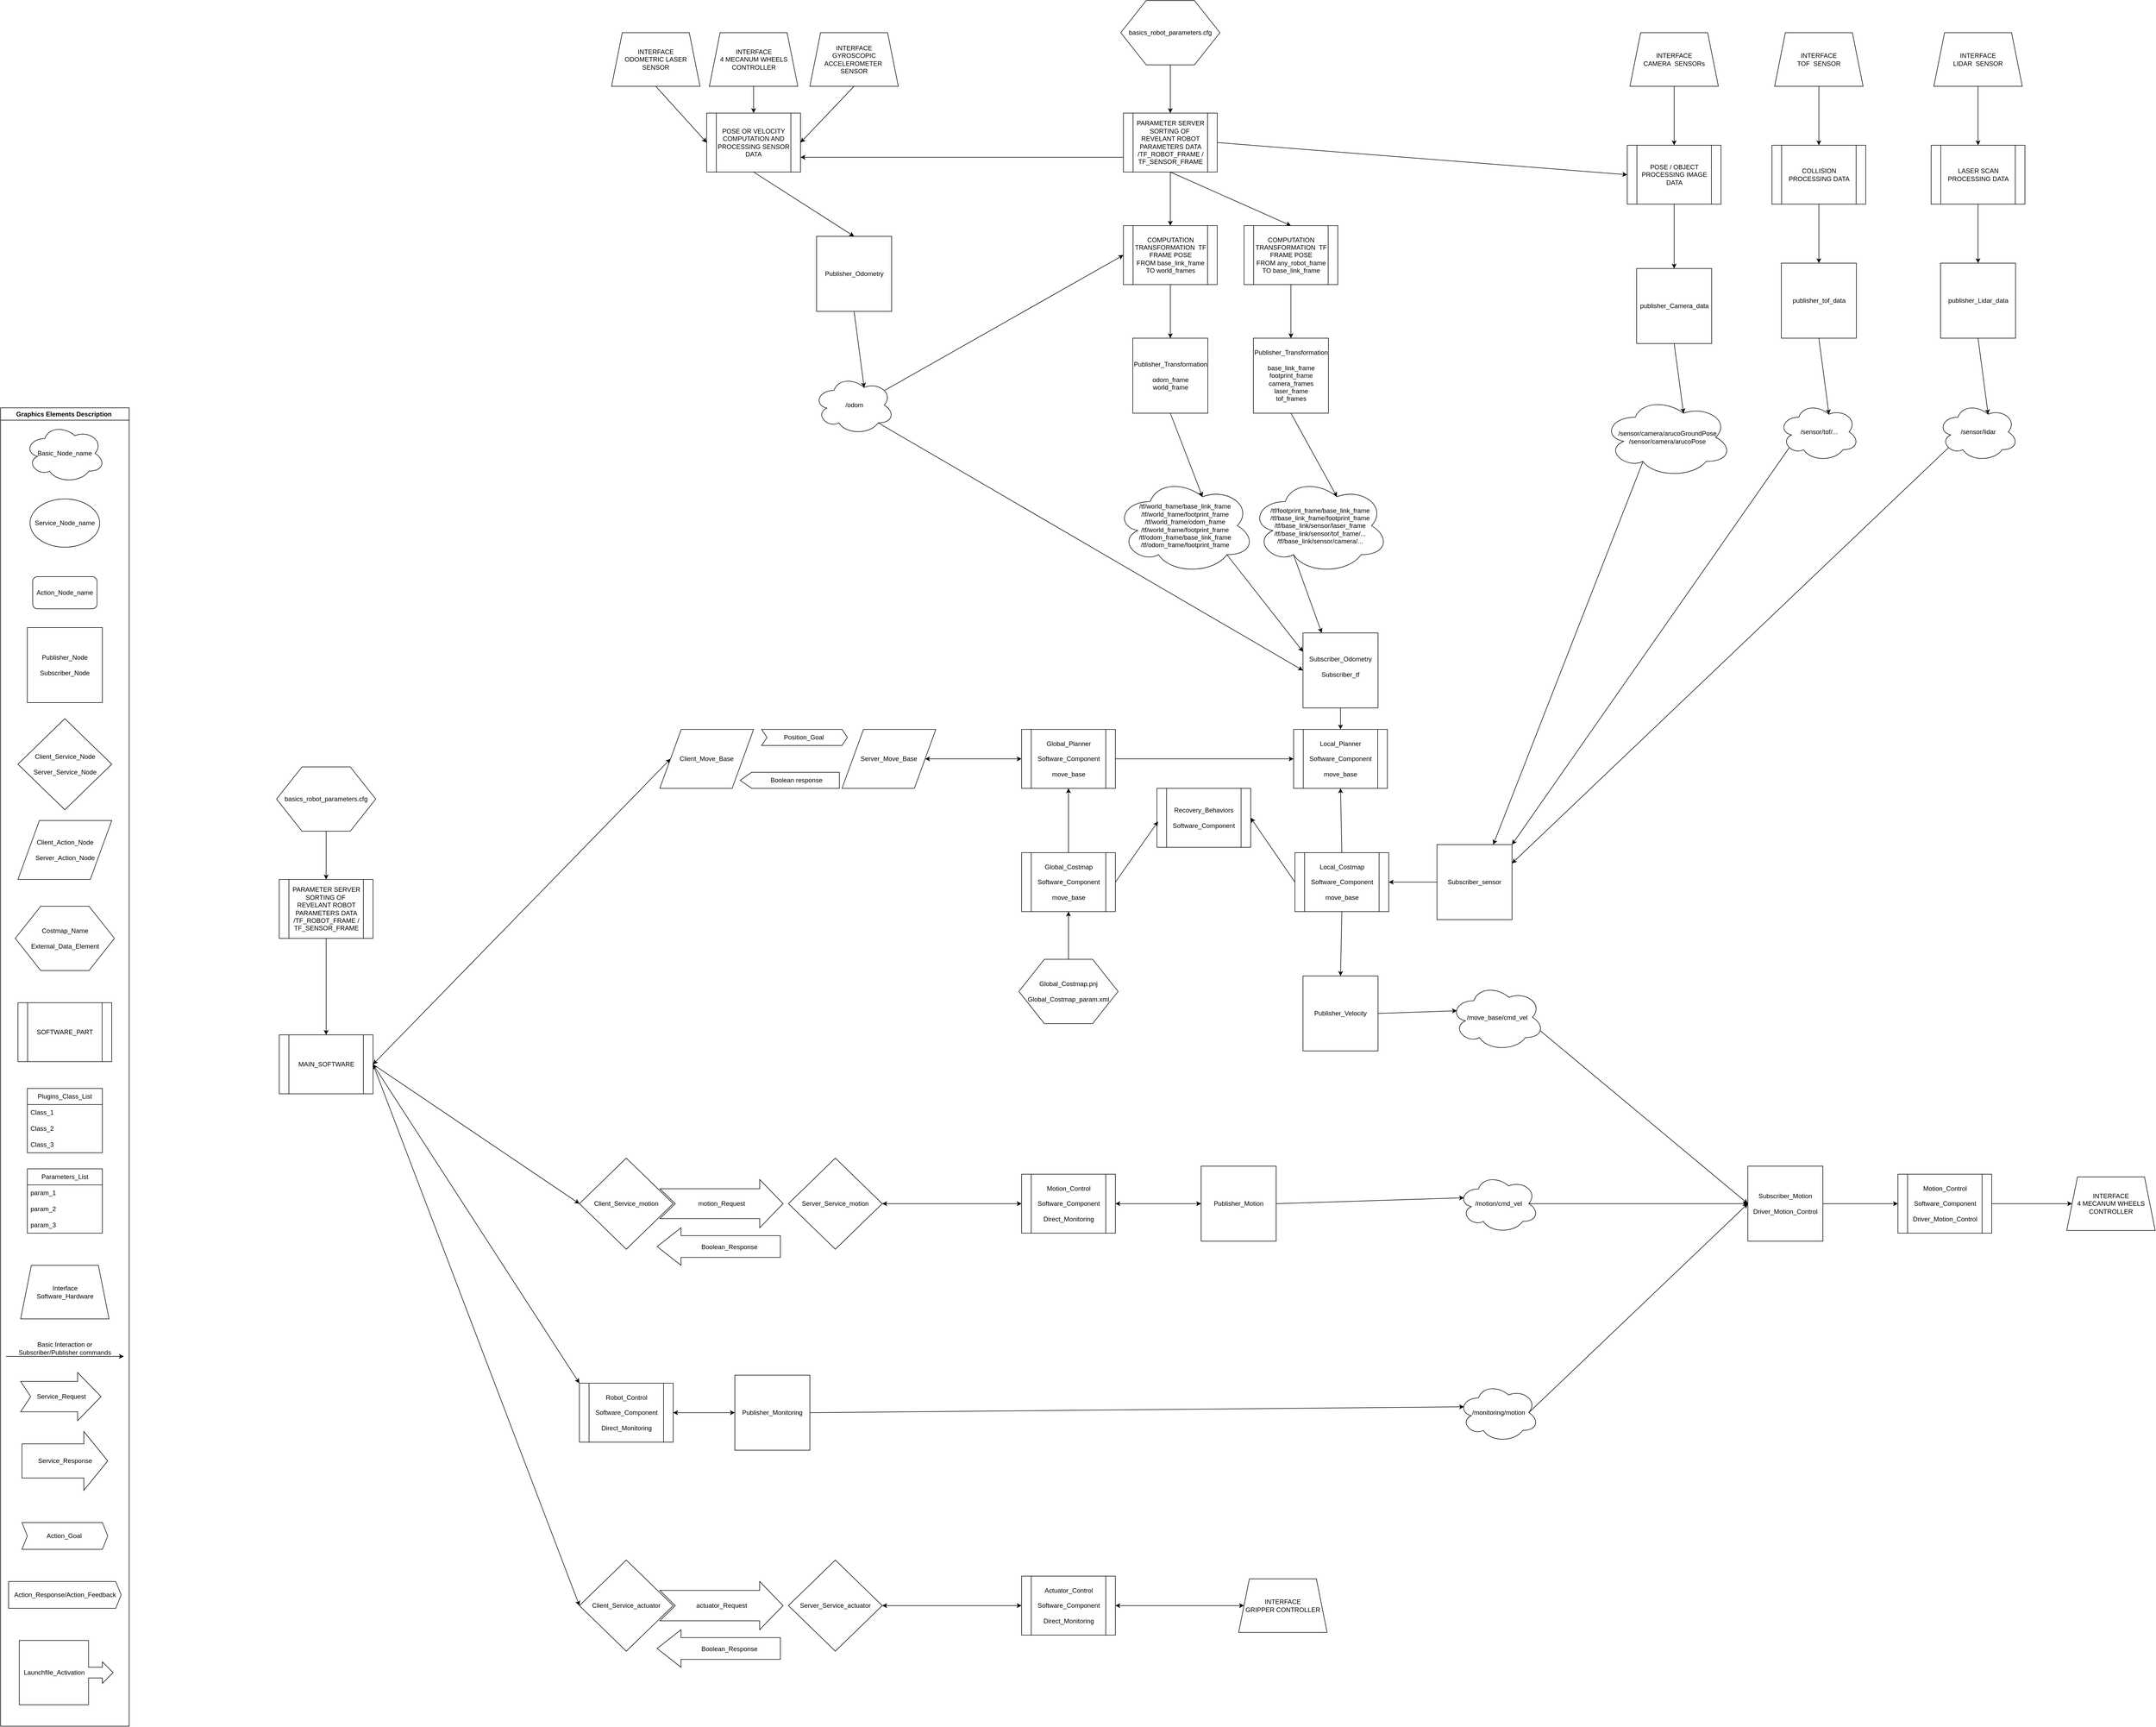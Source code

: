 <mxfile version="25.0.1">
  <diagram name="Page-1" id="0Wn39K2W7D7hkB4LfAyV">
    <mxGraphModel dx="2918" dy="4822" grid="1" gridSize="10" guides="1" tooltips="1" connect="1" arrows="1" fold="1" page="1" pageScale="1" pageWidth="827" pageHeight="1169" math="0" shadow="0">
      <root>
        <mxCell id="0" />
        <mxCell id="1" parent="0" />
        <mxCell id="cg-evPHRQqjPG4EOtniu-260" value="Graphics Elements Description&amp;nbsp;" style="swimlane;whiteSpace=wrap;html=1;" vertex="1" parent="1">
          <mxGeometry x="4250" y="140" width="240" height="2460" as="geometry" />
        </mxCell>
        <mxCell id="cg-evPHRQqjPG4EOtniu-261" value="Basic_Node_name" style="ellipse;shape=cloud;whiteSpace=wrap;html=1;" vertex="1" parent="cg-evPHRQqjPG4EOtniu-260">
          <mxGeometry x="45" y="30" width="150" height="110" as="geometry" />
        </mxCell>
        <mxCell id="cg-evPHRQqjPG4EOtniu-262" value="Service_Node_name" style="ellipse;whiteSpace=wrap;html=1;" vertex="1" parent="cg-evPHRQqjPG4EOtniu-260">
          <mxGeometry x="55" y="170" width="130" height="90" as="geometry" />
        </mxCell>
        <mxCell id="cg-evPHRQqjPG4EOtniu-263" value="Action_Node_name" style="rounded=1;whiteSpace=wrap;html=1;" vertex="1" parent="cg-evPHRQqjPG4EOtniu-260">
          <mxGeometry x="60" y="315" width="120" height="60" as="geometry" />
        </mxCell>
        <mxCell id="cg-evPHRQqjPG4EOtniu-264" value="Client_Service_Node&lt;br&gt;&lt;br&gt;Server_Service_Node" style="rhombus;whiteSpace=wrap;html=1;" vertex="1" parent="cg-evPHRQqjPG4EOtniu-260">
          <mxGeometry x="32.5" y="580" width="175" height="170" as="geometry" />
        </mxCell>
        <mxCell id="cg-evPHRQqjPG4EOtniu-265" value="Client_Action_Node&lt;br&gt;&lt;br&gt;Server_Action_Node" style="shape=parallelogram;perimeter=parallelogramPerimeter;whiteSpace=wrap;html=1;fixedSize=1;size=40;" vertex="1" parent="cg-evPHRQqjPG4EOtniu-260">
          <mxGeometry x="32.5" y="770" width="175" height="110" as="geometry" />
        </mxCell>
        <mxCell id="cg-evPHRQqjPG4EOtniu-266" value="Costmap_Name&lt;br&gt;&lt;br&gt;External_Data_Element" style="shape=hexagon;perimeter=hexagonPerimeter2;whiteSpace=wrap;html=1;fixedSize=1;size=47.5;" vertex="1" parent="cg-evPHRQqjPG4EOtniu-260">
          <mxGeometry x="27.5" y="930" width="185" height="120" as="geometry" />
        </mxCell>
        <mxCell id="cg-evPHRQqjPG4EOtniu-267" value="Plugins_Class_List" style="swimlane;fontStyle=0;childLayout=stackLayout;horizontal=1;startSize=30;horizontalStack=0;resizeParent=1;resizeParentMax=0;resizeLast=0;collapsible=1;marginBottom=0;whiteSpace=wrap;html=1;" vertex="1" parent="cg-evPHRQqjPG4EOtniu-260">
          <mxGeometry x="50" y="1270" width="140" height="120" as="geometry">
            <mxRectangle x="50" y="1270" width="140" height="30" as="alternateBounds" />
          </mxGeometry>
        </mxCell>
        <mxCell id="cg-evPHRQqjPG4EOtniu-268" value="Class_1" style="text;strokeColor=none;fillColor=none;align=left;verticalAlign=middle;spacingLeft=4;spacingRight=4;overflow=hidden;points=[[0,0.5],[1,0.5]];portConstraint=eastwest;rotatable=0;whiteSpace=wrap;html=1;" vertex="1" parent="cg-evPHRQqjPG4EOtniu-267">
          <mxGeometry y="30" width="140" height="30" as="geometry" />
        </mxCell>
        <mxCell id="cg-evPHRQqjPG4EOtniu-269" value="Class_2" style="text;strokeColor=none;fillColor=none;align=left;verticalAlign=middle;spacingLeft=4;spacingRight=4;overflow=hidden;points=[[0,0.5],[1,0.5]];portConstraint=eastwest;rotatable=0;whiteSpace=wrap;html=1;" vertex="1" parent="cg-evPHRQqjPG4EOtniu-267">
          <mxGeometry y="60" width="140" height="30" as="geometry" />
        </mxCell>
        <mxCell id="cg-evPHRQqjPG4EOtniu-270" value="Class_3" style="text;strokeColor=none;fillColor=none;align=left;verticalAlign=middle;spacingLeft=4;spacingRight=4;overflow=hidden;points=[[0,0.5],[1,0.5]];portConstraint=eastwest;rotatable=0;whiteSpace=wrap;html=1;" vertex="1" parent="cg-evPHRQqjPG4EOtniu-267">
          <mxGeometry y="90" width="140" height="30" as="geometry" />
        </mxCell>
        <mxCell id="cg-evPHRQqjPG4EOtniu-271" value="Parameters_List" style="swimlane;fontStyle=0;childLayout=stackLayout;horizontal=1;startSize=30;horizontalStack=0;resizeParent=1;resizeParentMax=0;resizeLast=0;collapsible=1;marginBottom=0;whiteSpace=wrap;html=1;" vertex="1" parent="cg-evPHRQqjPG4EOtniu-260">
          <mxGeometry x="50" y="1420" width="140" height="120" as="geometry" />
        </mxCell>
        <mxCell id="cg-evPHRQqjPG4EOtniu-272" value="param_1" style="text;strokeColor=none;fillColor=none;align=left;verticalAlign=middle;spacingLeft=4;spacingRight=4;overflow=hidden;points=[[0,0.5],[1,0.5]];portConstraint=eastwest;rotatable=0;whiteSpace=wrap;html=1;" vertex="1" parent="cg-evPHRQqjPG4EOtniu-271">
          <mxGeometry y="30" width="140" height="30" as="geometry" />
        </mxCell>
        <mxCell id="cg-evPHRQqjPG4EOtniu-273" value="param_2" style="text;strokeColor=none;fillColor=none;align=left;verticalAlign=middle;spacingLeft=4;spacingRight=4;overflow=hidden;points=[[0,0.5],[1,0.5]];portConstraint=eastwest;rotatable=0;whiteSpace=wrap;html=1;" vertex="1" parent="cg-evPHRQqjPG4EOtniu-271">
          <mxGeometry y="60" width="140" height="30" as="geometry" />
        </mxCell>
        <mxCell id="cg-evPHRQqjPG4EOtniu-274" value="param_3" style="text;strokeColor=none;fillColor=none;align=left;verticalAlign=middle;spacingLeft=4;spacingRight=4;overflow=hidden;points=[[0,0.5],[1,0.5]];portConstraint=eastwest;rotatable=0;whiteSpace=wrap;html=1;" vertex="1" parent="cg-evPHRQqjPG4EOtniu-271">
          <mxGeometry y="90" width="140" height="30" as="geometry" />
        </mxCell>
        <mxCell id="cg-evPHRQqjPG4EOtniu-275" value="Interface&lt;br&gt;Software_Hardware" style="shape=trapezoid;perimeter=trapezoidPerimeter;whiteSpace=wrap;html=1;fixedSize=1;" vertex="1" parent="cg-evPHRQqjPG4EOtniu-260">
          <mxGeometry x="37.5" y="1600" width="165" height="100" as="geometry" />
        </mxCell>
        <mxCell id="cg-evPHRQqjPG4EOtniu-276" value="Publisher_Node&lt;br&gt;&lt;br&gt;Subscriber_Node" style="whiteSpace=wrap;html=1;aspect=fixed;" vertex="1" parent="cg-evPHRQqjPG4EOtniu-260">
          <mxGeometry x="50" y="410" width="140" height="140" as="geometry" />
        </mxCell>
        <mxCell id="cg-evPHRQqjPG4EOtniu-277" value="SOFTWARE_PART" style="shape=process;whiteSpace=wrap;html=1;backgroundOutline=1;size=0.1;" vertex="1" parent="cg-evPHRQqjPG4EOtniu-260">
          <mxGeometry x="32.5" y="1110" width="175" height="110" as="geometry" />
        </mxCell>
        <mxCell id="cg-evPHRQqjPG4EOtniu-278" value="Action_Goal&amp;nbsp;" style="html=1;shadow=0;dashed=0;align=center;verticalAlign=middle;shape=mxgraph.arrows2.arrow;dy=0;dx=10;notch=10;" vertex="1" parent="cg-evPHRQqjPG4EOtniu-260">
          <mxGeometry x="40" y="2080" width="160" height="50" as="geometry" />
        </mxCell>
        <mxCell id="cg-evPHRQqjPG4EOtniu-279" value="" style="endArrow=classic;html=1;rounded=0;" edge="1" parent="cg-evPHRQqjPG4EOtniu-260">
          <mxGeometry width="50" height="50" relative="1" as="geometry">
            <mxPoint x="10" y="1770" as="sourcePoint" />
            <mxPoint x="230" y="1770" as="targetPoint" />
          </mxGeometry>
        </mxCell>
        <mxCell id="cg-evPHRQqjPG4EOtniu-280" value="Basic Interaction or&lt;br&gt;Subscriber/Publisher commands" style="text;html=1;align=center;verticalAlign=middle;whiteSpace=wrap;rounded=0;" vertex="1" parent="cg-evPHRQqjPG4EOtniu-260">
          <mxGeometry x="20" y="1740" width="200" height="30" as="geometry" />
        </mxCell>
        <mxCell id="cg-evPHRQqjPG4EOtniu-281" value="Service_Request" style="html=1;shadow=0;dashed=0;align=center;verticalAlign=middle;shape=mxgraph.arrows2.arrow;dy=0.37;dx=43.7;notch=18.7;" vertex="1" parent="cg-evPHRQqjPG4EOtniu-260">
          <mxGeometry x="37.5" y="1800" width="150" height="90" as="geometry" />
        </mxCell>
        <mxCell id="cg-evPHRQqjPG4EOtniu-282" value="Service_Response" style="html=1;shadow=0;dashed=0;align=center;verticalAlign=middle;shape=mxgraph.arrows2.arrow;dy=0.42;dx=44.6;notch=0;" vertex="1" parent="cg-evPHRQqjPG4EOtniu-260">
          <mxGeometry x="40" y="1910" width="160" height="110" as="geometry" />
        </mxCell>
        <mxCell id="cg-evPHRQqjPG4EOtniu-283" value="Action_Response/Action_Feedback" style="html=1;shadow=0;dashed=0;align=center;verticalAlign=middle;shape=mxgraph.arrows2.arrow;dy=0;dx=10;notch=0;" vertex="1" parent="cg-evPHRQqjPG4EOtniu-260">
          <mxGeometry x="15" y="2190" width="210" height="50" as="geometry" />
        </mxCell>
        <mxCell id="cg-evPHRQqjPG4EOtniu-284" value="Launchfile_Activation&amp;nbsp; &amp;nbsp; &amp;nbsp; &amp;nbsp; &amp;nbsp; &amp;nbsp; &amp;nbsp;&amp;nbsp;" style="html=1;shadow=0;dashed=0;align=center;verticalAlign=middle;shape=mxgraph.arrows2.calloutArrow;dy=10;dx=20;notch=129.2;arrowHead=10;" vertex="1" parent="cg-evPHRQqjPG4EOtniu-260">
          <mxGeometry x="35" y="2300" width="175" height="120" as="geometry" />
        </mxCell>
        <mxCell id="cg-evPHRQqjPG4EOtniu-285" value="/sensor/camera/arucoGroundPose&lt;br&gt;/sensor/camera/arucoPose" style="ellipse;shape=cloud;whiteSpace=wrap;html=1;" vertex="1" parent="1">
          <mxGeometry x="7240" y="120" width="240" height="150" as="geometry" />
        </mxCell>
        <mxCell id="cg-evPHRQqjPG4EOtniu-286" value="INTERFACE&lt;br&gt;4 MECANUM WHEELS CONTROLLER" style="shape=trapezoid;perimeter=trapezoidPerimeter;whiteSpace=wrap;html=1;fixedSize=1;" vertex="1" parent="1">
          <mxGeometry x="5572.5" y="-560" width="165" height="100" as="geometry" />
        </mxCell>
        <mxCell id="cg-evPHRQqjPG4EOtniu-287" value="POSE OR VELOCITY COMPUTATION AND PROCESSING SENSOR DATA" style="shape=process;whiteSpace=wrap;html=1;backgroundOutline=1;size=0.1;" vertex="1" parent="1">
          <mxGeometry x="5567.5" y="-410" width="175" height="110" as="geometry" />
        </mxCell>
        <mxCell id="cg-evPHRQqjPG4EOtniu-288" value="publisher_Camera_data" style="whiteSpace=wrap;html=1;aspect=fixed;" vertex="1" parent="1">
          <mxGeometry x="7302.5" y="-120" width="140" height="140" as="geometry" />
        </mxCell>
        <mxCell id="cg-evPHRQqjPG4EOtniu-289" value="INTERFACE&lt;br&gt;ODOMETRIC LASER SENSOR" style="shape=trapezoid;perimeter=trapezoidPerimeter;whiteSpace=wrap;html=1;fixedSize=1;" vertex="1" parent="1">
          <mxGeometry x="5390" y="-560" width="165" height="100" as="geometry" />
        </mxCell>
        <mxCell id="cg-evPHRQqjPG4EOtniu-290" value="INTERFACE&lt;br&gt;GYROSCOPIC ACCELEROMETER&amp;nbsp; SENSOR" style="shape=trapezoid;perimeter=trapezoidPerimeter;whiteSpace=wrap;html=1;fixedSize=1;" vertex="1" parent="1">
          <mxGeometry x="5760" y="-560" width="165" height="100" as="geometry" />
        </mxCell>
        <mxCell id="cg-evPHRQqjPG4EOtniu-291" value="" style="endArrow=classic;html=1;rounded=0;entryX=0;entryY=0.5;entryDx=0;entryDy=0;exitX=0.5;exitY=1;exitDx=0;exitDy=0;" edge="1" parent="1" source="cg-evPHRQqjPG4EOtniu-289" target="cg-evPHRQqjPG4EOtniu-287">
          <mxGeometry width="50" height="50" relative="1" as="geometry">
            <mxPoint x="5430" y="-300" as="sourcePoint" />
            <mxPoint x="5480" y="-350" as="targetPoint" />
          </mxGeometry>
        </mxCell>
        <mxCell id="cg-evPHRQqjPG4EOtniu-292" value="" style="endArrow=classic;html=1;rounded=0;exitX=0.5;exitY=1;exitDx=0;exitDy=0;entryX=1;entryY=0.5;entryDx=0;entryDy=0;" edge="1" parent="1" source="cg-evPHRQqjPG4EOtniu-290" target="cg-evPHRQqjPG4EOtniu-287">
          <mxGeometry width="50" height="50" relative="1" as="geometry">
            <mxPoint x="5430" y="-300" as="sourcePoint" />
            <mxPoint x="5480" y="-350" as="targetPoint" />
          </mxGeometry>
        </mxCell>
        <mxCell id="cg-evPHRQqjPG4EOtniu-293" value="" style="endArrow=classic;html=1;rounded=0;entryX=0.5;entryY=0;entryDx=0;entryDy=0;exitX=0.5;exitY=1;exitDx=0;exitDy=0;" edge="1" parent="1" source="cg-evPHRQqjPG4EOtniu-286" target="cg-evPHRQqjPG4EOtniu-287">
          <mxGeometry width="50" height="50" relative="1" as="geometry">
            <mxPoint x="5430" y="-300" as="sourcePoint" />
            <mxPoint x="5480" y="-350" as="targetPoint" />
          </mxGeometry>
        </mxCell>
        <mxCell id="cg-evPHRQqjPG4EOtniu-294" value="Publisher_Odometry" style="whiteSpace=wrap;html=1;aspect=fixed;" vertex="1" parent="1">
          <mxGeometry x="5772.5" y="-180" width="140" height="140" as="geometry" />
        </mxCell>
        <mxCell id="cg-evPHRQqjPG4EOtniu-295" value="/odom" style="ellipse;shape=cloud;whiteSpace=wrap;html=1;" vertex="1" parent="1">
          <mxGeometry x="5767.5" y="80" width="150" height="110" as="geometry" />
        </mxCell>
        <mxCell id="cg-evPHRQqjPG4EOtniu-296" value="" style="endArrow=classic;html=1;rounded=0;entryX=0.5;entryY=0;entryDx=0;entryDy=0;exitX=0.5;exitY=1;exitDx=0;exitDy=0;" edge="1" parent="1" source="cg-evPHRQqjPG4EOtniu-287" target="cg-evPHRQqjPG4EOtniu-294">
          <mxGeometry width="50" height="50" relative="1" as="geometry">
            <mxPoint x="5750" y="-190" as="sourcePoint" />
            <mxPoint x="5800" y="-240" as="targetPoint" />
          </mxGeometry>
        </mxCell>
        <mxCell id="cg-evPHRQqjPG4EOtniu-297" value="" style="endArrow=classic;html=1;rounded=0;entryX=0.625;entryY=0.2;entryDx=0;entryDy=0;entryPerimeter=0;exitX=0.5;exitY=1;exitDx=0;exitDy=0;" edge="1" parent="1" source="cg-evPHRQqjPG4EOtniu-294" target="cg-evPHRQqjPG4EOtniu-295">
          <mxGeometry width="50" height="50" relative="1" as="geometry">
            <mxPoint x="5720" y="-30" as="sourcePoint" />
            <mxPoint x="5770" y="-80" as="targetPoint" />
          </mxGeometry>
        </mxCell>
        <mxCell id="cg-evPHRQqjPG4EOtniu-298" value="" style="endArrow=classic;html=1;rounded=0;entryX=0.625;entryY=0.2;entryDx=0;entryDy=0;entryPerimeter=0;exitX=0.5;exitY=1;exitDx=0;exitDy=0;" edge="1" parent="1" source="cg-evPHRQqjPG4EOtniu-288" target="cg-evPHRQqjPG4EOtniu-285">
          <mxGeometry width="50" height="50" relative="1" as="geometry">
            <mxPoint x="7620" y="30" as="sourcePoint" />
            <mxPoint x="7670" y="-20" as="targetPoint" />
          </mxGeometry>
        </mxCell>
        <mxCell id="cg-evPHRQqjPG4EOtniu-299" value="Publisher_Transformation &lt;br&gt;&lt;br&gt;odom_frame&lt;br&gt;world_frame" style="whiteSpace=wrap;html=1;aspect=fixed;" vertex="1" parent="1">
          <mxGeometry x="6362.5" y="10" width="140" height="140" as="geometry" />
        </mxCell>
        <mxCell id="cg-evPHRQqjPG4EOtniu-300" value="" style="endArrow=classic;html=1;rounded=0;entryX=0.625;entryY=0.2;entryDx=0;entryDy=0;entryPerimeter=0;exitX=0.5;exitY=1;exitDx=0;exitDy=0;" edge="1" parent="1" source="cg-evPHRQqjPG4EOtniu-299" target="cg-evPHRQqjPG4EOtniu-301">
          <mxGeometry width="50" height="50" relative="1" as="geometry">
            <mxPoint x="6310" y="160" as="sourcePoint" />
            <mxPoint x="6360" y="110" as="targetPoint" />
          </mxGeometry>
        </mxCell>
        <mxCell id="cg-evPHRQqjPG4EOtniu-301" value="/tf/world_frame/base_link_frame&lt;br&gt;/tf/world_frame/footprint_frame&lt;div&gt;/tf/world_frame/odom_frame&lt;br&gt;/tf/world_frame/footprint_frame&lt;br&gt;/tf/odom_frame/base_link_frame&lt;br&gt;/tf/odom_frame/footprint_frame&lt;/div&gt;" style="ellipse;shape=cloud;whiteSpace=wrap;html=1;" vertex="1" parent="1">
          <mxGeometry x="6330" y="270" width="260" height="180" as="geometry" />
        </mxCell>
        <mxCell id="cg-evPHRQqjPG4EOtniu-302" value="basics_robot_parameters.cfg" style="shape=hexagon;perimeter=hexagonPerimeter2;whiteSpace=wrap;html=1;fixedSize=1;size=47.5;" vertex="1" parent="1">
          <mxGeometry x="6340" y="-620" width="185" height="120" as="geometry" />
        </mxCell>
        <mxCell id="cg-evPHRQqjPG4EOtniu-303" value="PARAMETER SERVER&lt;br&gt;SORTING OF&amp;nbsp; REVELANT ROBOT PARAMETERS DATA /TF_ROBOT_FRAME / TF_SENSOR_FRAME" style="shape=process;whiteSpace=wrap;html=1;backgroundOutline=1;size=0.1;" vertex="1" parent="1">
          <mxGeometry x="6345" y="-410" width="175" height="110" as="geometry" />
        </mxCell>
        <mxCell id="cg-evPHRQqjPG4EOtniu-304" value="" style="endArrow=classic;html=1;rounded=0;entryX=0.5;entryY=0;entryDx=0;entryDy=0;exitX=0.5;exitY=1;exitDx=0;exitDy=0;" edge="1" parent="1" source="cg-evPHRQqjPG4EOtniu-302" target="cg-evPHRQqjPG4EOtniu-303">
          <mxGeometry width="50" height="50" relative="1" as="geometry">
            <mxPoint x="6330" y="-390" as="sourcePoint" />
            <mxPoint x="6380" y="-440" as="targetPoint" />
          </mxGeometry>
        </mxCell>
        <mxCell id="cg-evPHRQqjPG4EOtniu-305" value="" style="endArrow=classic;html=1;rounded=0;entryX=1;entryY=0.75;entryDx=0;entryDy=0;exitX=0;exitY=0.75;exitDx=0;exitDy=0;" edge="1" parent="1" source="cg-evPHRQqjPG4EOtniu-303" target="cg-evPHRQqjPG4EOtniu-287">
          <mxGeometry width="50" height="50" relative="1" as="geometry">
            <mxPoint x="5970" y="-260" as="sourcePoint" />
            <mxPoint x="6020" y="-310" as="targetPoint" />
          </mxGeometry>
        </mxCell>
        <mxCell id="cg-evPHRQqjPG4EOtniu-306" value="COMPUTATION TRANSFORMATION&amp;nbsp; TF FRAME POSE&lt;br&gt;FROM base_link_frame TO world_frames" style="shape=process;whiteSpace=wrap;html=1;backgroundOutline=1;size=0.1;" vertex="1" parent="1">
          <mxGeometry x="6345" y="-200" width="175" height="110" as="geometry" />
        </mxCell>
        <mxCell id="cg-evPHRQqjPG4EOtniu-307" value="" style="endArrow=classic;html=1;rounded=0;entryX=0.5;entryY=0;entryDx=0;entryDy=0;exitX=0.5;exitY=1;exitDx=0;exitDy=0;" edge="1" parent="1" source="cg-evPHRQqjPG4EOtniu-303" target="cg-evPHRQqjPG4EOtniu-306">
          <mxGeometry width="50" height="50" relative="1" as="geometry">
            <mxPoint x="6260" y="-20" as="sourcePoint" />
            <mxPoint x="6310" y="-70" as="targetPoint" />
          </mxGeometry>
        </mxCell>
        <mxCell id="cg-evPHRQqjPG4EOtniu-308" value="" style="endArrow=classic;html=1;rounded=0;entryX=0.5;entryY=0;entryDx=0;entryDy=0;exitX=0.5;exitY=1;exitDx=0;exitDy=0;" edge="1" parent="1" source="cg-evPHRQqjPG4EOtniu-306" target="cg-evPHRQqjPG4EOtniu-299">
          <mxGeometry width="50" height="50" relative="1" as="geometry">
            <mxPoint x="6360" y="20" as="sourcePoint" />
            <mxPoint x="6410" y="-30" as="targetPoint" />
          </mxGeometry>
        </mxCell>
        <mxCell id="cg-evPHRQqjPG4EOtniu-309" value="Publisher_Transformation &lt;br&gt;&lt;br&gt;base_link_frame&lt;br&gt;footprint_frame&lt;br&gt;camera_frames&lt;br&gt;laser_frame&lt;br&gt;tof_frames" style="whiteSpace=wrap;html=1;aspect=fixed;" vertex="1" parent="1">
          <mxGeometry x="6587.5" y="10" width="140" height="140" as="geometry" />
        </mxCell>
        <mxCell id="cg-evPHRQqjPG4EOtniu-310" value="" style="endArrow=classic;html=1;rounded=0;entryX=0.625;entryY=0.2;entryDx=0;entryDy=0;entryPerimeter=0;exitX=0.5;exitY=1;exitDx=0;exitDy=0;" edge="1" parent="1" source="cg-evPHRQqjPG4EOtniu-309" target="cg-evPHRQqjPG4EOtniu-311">
          <mxGeometry width="50" height="50" relative="1" as="geometry">
            <mxPoint x="6535" y="160" as="sourcePoint" />
            <mxPoint x="6585" y="110" as="targetPoint" />
          </mxGeometry>
        </mxCell>
        <mxCell id="cg-evPHRQqjPG4EOtniu-311" value="/tf/footprint_frame/base_link_frame&lt;br&gt;/tf/base_link_frame/footprint_frame&lt;br&gt;/tf/base_link/sensor/laser_frame&lt;br&gt;/tf/base_link/sensor/tof_frame/...&lt;br&gt;/tf/base_link/sensor/camera/..." style="ellipse;shape=cloud;whiteSpace=wrap;html=1;" vertex="1" parent="1">
          <mxGeometry x="6582.5" y="270" width="257.5" height="180" as="geometry" />
        </mxCell>
        <mxCell id="cg-evPHRQqjPG4EOtniu-312" value="COMPUTATION TRANSFORMATION&amp;nbsp; TF FRAME POSE&lt;br&gt;FROM any_robot_frame TO base_link_frame" style="shape=process;whiteSpace=wrap;html=1;backgroundOutline=1;size=0.1;" vertex="1" parent="1">
          <mxGeometry x="6570" y="-200" width="175" height="110" as="geometry" />
        </mxCell>
        <mxCell id="cg-evPHRQqjPG4EOtniu-313" value="" style="endArrow=classic;html=1;rounded=0;entryX=0.5;entryY=0;entryDx=0;entryDy=0;exitX=0.5;exitY=1;exitDx=0;exitDy=0;" edge="1" parent="1" source="cg-evPHRQqjPG4EOtniu-312" target="cg-evPHRQqjPG4EOtniu-309">
          <mxGeometry width="50" height="50" relative="1" as="geometry">
            <mxPoint x="6585" y="20" as="sourcePoint" />
            <mxPoint x="6635" y="-30" as="targetPoint" />
          </mxGeometry>
        </mxCell>
        <mxCell id="cg-evPHRQqjPG4EOtniu-314" value="" style="endArrow=classic;html=1;rounded=0;entryX=0.5;entryY=0;entryDx=0;entryDy=0;exitX=0.5;exitY=1;exitDx=0;exitDy=0;" edge="1" parent="1" source="cg-evPHRQqjPG4EOtniu-303" target="cg-evPHRQqjPG4EOtniu-312">
          <mxGeometry width="50" height="50" relative="1" as="geometry">
            <mxPoint x="6190" y="60" as="sourcePoint" />
            <mxPoint x="6240" y="10" as="targetPoint" />
          </mxGeometry>
        </mxCell>
        <mxCell id="cg-evPHRQqjPG4EOtniu-315" value="" style="endArrow=classic;html=1;rounded=0;entryX=0;entryY=0.5;entryDx=0;entryDy=0;exitX=0.88;exitY=0.25;exitDx=0;exitDy=0;exitPerimeter=0;" edge="1" parent="1" source="cg-evPHRQqjPG4EOtniu-295" target="cg-evPHRQqjPG4EOtniu-306">
          <mxGeometry width="50" height="50" relative="1" as="geometry">
            <mxPoint x="6190" y="60" as="sourcePoint" />
            <mxPoint x="6240" y="10" as="targetPoint" />
          </mxGeometry>
        </mxCell>
        <mxCell id="cg-evPHRQqjPG4EOtniu-316" value="Client_Move_Base" style="shape=parallelogram;perimeter=parallelogramPerimeter;whiteSpace=wrap;html=1;fixedSize=1;size=40;" vertex="1" parent="1">
          <mxGeometry x="5480" y="740" width="175" height="110" as="geometry" />
        </mxCell>
        <mxCell id="cg-evPHRQqjPG4EOtniu-317" value="MAIN_SOFTWARE" style="shape=process;whiteSpace=wrap;html=1;backgroundOutline=1;size=0.1;" vertex="1" parent="1">
          <mxGeometry x="4770" y="1310" width="175" height="110" as="geometry" />
        </mxCell>
        <mxCell id="cg-evPHRQqjPG4EOtniu-318" value="Client_Service_motion" style="rhombus;whiteSpace=wrap;html=1;" vertex="1" parent="1">
          <mxGeometry x="5330" y="1540" width="175" height="170" as="geometry" />
        </mxCell>
        <mxCell id="cg-evPHRQqjPG4EOtniu-319" value="Server_Move_Base" style="shape=parallelogram;perimeter=parallelogramPerimeter;whiteSpace=wrap;html=1;fixedSize=1;size=40;" vertex="1" parent="1">
          <mxGeometry x="5820" y="740" width="175" height="110" as="geometry" />
        </mxCell>
        <mxCell id="cg-evPHRQqjPG4EOtniu-321" value="" style="endArrow=classic;html=1;rounded=0;entryX=0;entryY=0.5;entryDx=0;entryDy=0;exitX=1;exitY=0.5;exitDx=0;exitDy=0;" edge="1" parent="1" source="cg-evPHRQqjPG4EOtniu-317" target="cg-evPHRQqjPG4EOtniu-318">
          <mxGeometry width="50" height="50" relative="1" as="geometry">
            <mxPoint x="5310" y="870" as="sourcePoint" />
            <mxPoint x="5360" y="820" as="targetPoint" />
          </mxGeometry>
        </mxCell>
        <mxCell id="cg-evPHRQqjPG4EOtniu-322" value="Position_Goal&amp;nbsp;" style="html=1;shadow=0;dashed=0;align=center;verticalAlign=middle;shape=mxgraph.arrows2.arrow;dy=0;dx=10;notch=10;" vertex="1" parent="1">
          <mxGeometry x="5670" y="740" width="160" height="30" as="geometry" />
        </mxCell>
        <mxCell id="cg-evPHRQqjPG4EOtniu-323" value="Global_Planner&lt;br&gt;&lt;br&gt;Software_Component&lt;br&gt;&lt;br&gt;move_base" style="shape=process;whiteSpace=wrap;html=1;backgroundOutline=1;size=0.1;" vertex="1" parent="1">
          <mxGeometry x="6155" y="740" width="175" height="110" as="geometry" />
        </mxCell>
        <mxCell id="cg-evPHRQqjPG4EOtniu-324" value="Local_Planner&lt;br&gt;&lt;br&gt;Software_Component&lt;br&gt;&lt;br&gt;move_base" style="shape=process;whiteSpace=wrap;html=1;backgroundOutline=1;size=0.1;" vertex="1" parent="1">
          <mxGeometry x="6662.5" y="740" width="175" height="110" as="geometry" />
        </mxCell>
        <mxCell id="cg-evPHRQqjPG4EOtniu-325" value="Global_Costmap&lt;br&gt;&lt;br&gt;Software_Component&lt;br&gt;&lt;br&gt;move_base" style="shape=process;whiteSpace=wrap;html=1;backgroundOutline=1;size=0.1;" vertex="1" parent="1">
          <mxGeometry x="6155" y="970" width="175" height="110" as="geometry" />
        </mxCell>
        <mxCell id="cg-evPHRQqjPG4EOtniu-326" value="Local_Costmap&lt;br&gt;&lt;br&gt;Software_Component&lt;br&gt;&lt;br&gt;move_base" style="shape=process;whiteSpace=wrap;html=1;backgroundOutline=1;size=0.1;" vertex="1" parent="1">
          <mxGeometry x="6665" y="970" width="175" height="110" as="geometry" />
        </mxCell>
        <mxCell id="cg-evPHRQqjPG4EOtniu-327" value="Recovery_Behaviors&lt;br&gt;&lt;br&gt;Software_Component" style="shape=process;whiteSpace=wrap;html=1;backgroundOutline=1;size=0.1;" vertex="1" parent="1">
          <mxGeometry x="6407.5" y="850" width="175" height="110" as="geometry" />
        </mxCell>
        <mxCell id="cg-evPHRQqjPG4EOtniu-329" value="" style="endArrow=classic;html=1;rounded=0;entryX=0.5;entryY=1;entryDx=0;entryDy=0;exitX=0.5;exitY=0;exitDx=0;exitDy=0;" edge="1" parent="1" source="cg-evPHRQqjPG4EOtniu-325" target="cg-evPHRQqjPG4EOtniu-323">
          <mxGeometry width="50" height="50" relative="1" as="geometry">
            <mxPoint x="6380" y="920" as="sourcePoint" />
            <mxPoint x="6430" y="870" as="targetPoint" />
          </mxGeometry>
        </mxCell>
        <mxCell id="cg-evPHRQqjPG4EOtniu-330" value="" style="endArrow=classic;html=1;rounded=0;entryX=0.5;entryY=1;entryDx=0;entryDy=0;exitX=0.5;exitY=0;exitDx=0;exitDy=0;" edge="1" parent="1" source="cg-evPHRQqjPG4EOtniu-326" target="cg-evPHRQqjPG4EOtniu-324">
          <mxGeometry width="50" height="50" relative="1" as="geometry">
            <mxPoint x="6380" y="920" as="sourcePoint" />
            <mxPoint x="6430" y="870" as="targetPoint" />
          </mxGeometry>
        </mxCell>
        <mxCell id="cg-evPHRQqjPG4EOtniu-331" value="" style="endArrow=classic;html=1;rounded=0;entryX=0;entryY=0.5;entryDx=0;entryDy=0;exitX=1;exitY=0.5;exitDx=0;exitDy=0;" edge="1" parent="1" source="cg-evPHRQqjPG4EOtniu-323" target="cg-evPHRQqjPG4EOtniu-324">
          <mxGeometry width="50" height="50" relative="1" as="geometry">
            <mxPoint x="6380" y="920" as="sourcePoint" />
            <mxPoint x="6430" y="870" as="targetPoint" />
          </mxGeometry>
        </mxCell>
        <mxCell id="cg-evPHRQqjPG4EOtniu-332" value="" style="endArrow=classic;html=1;rounded=0;exitX=1;exitY=0.5;exitDx=0;exitDy=0;entryX=0.012;entryY=0.563;entryDx=0;entryDy=0;entryPerimeter=0;" edge="1" parent="1" source="cg-evPHRQqjPG4EOtniu-325" target="cg-evPHRQqjPG4EOtniu-327">
          <mxGeometry width="50" height="50" relative="1" as="geometry">
            <mxPoint x="6380" y="920" as="sourcePoint" />
            <mxPoint x="6430" y="870" as="targetPoint" />
          </mxGeometry>
        </mxCell>
        <mxCell id="cg-evPHRQqjPG4EOtniu-333" value="" style="endArrow=classic;html=1;rounded=0;exitX=0;exitY=0.5;exitDx=0;exitDy=0;entryX=1;entryY=0.5;entryDx=0;entryDy=0;" edge="1" parent="1" source="cg-evPHRQqjPG4EOtniu-326" target="cg-evPHRQqjPG4EOtniu-327">
          <mxGeometry width="50" height="50" relative="1" as="geometry">
            <mxPoint x="6380" y="920" as="sourcePoint" />
            <mxPoint x="6430" y="870" as="targetPoint" />
          </mxGeometry>
        </mxCell>
        <mxCell id="cg-evPHRQqjPG4EOtniu-334" value="Global_Costmap.pnj&lt;br&gt;&lt;br&gt;Global_Costmap_param.xml" style="shape=hexagon;perimeter=hexagonPerimeter2;whiteSpace=wrap;html=1;fixedSize=1;size=47.5;" vertex="1" parent="1">
          <mxGeometry x="6150" y="1169" width="185" height="120" as="geometry" />
        </mxCell>
        <mxCell id="cg-evPHRQqjPG4EOtniu-335" value="" style="endArrow=classic;html=1;rounded=0;entryX=0.5;entryY=1;entryDx=0;entryDy=0;exitX=0.5;exitY=0;exitDx=0;exitDy=0;" edge="1" parent="1" source="cg-evPHRQqjPG4EOtniu-334" target="cg-evPHRQqjPG4EOtniu-325">
          <mxGeometry width="50" height="50" relative="1" as="geometry">
            <mxPoint x="6660" y="1220" as="sourcePoint" />
            <mxPoint x="6710" y="1170" as="targetPoint" />
          </mxGeometry>
        </mxCell>
        <mxCell id="cg-evPHRQqjPG4EOtniu-336" value="INTERFACE&lt;br&gt;CAMERA&amp;nbsp; SENSORs" style="shape=trapezoid;perimeter=trapezoidPerimeter;whiteSpace=wrap;html=1;fixedSize=1;" vertex="1" parent="1">
          <mxGeometry x="7290" y="-560" width="165" height="100" as="geometry" />
        </mxCell>
        <mxCell id="cg-evPHRQqjPG4EOtniu-337" value="INTERFACE&lt;br&gt;TOF&amp;nbsp; SENSOR" style="shape=trapezoid;perimeter=trapezoidPerimeter;whiteSpace=wrap;html=1;fixedSize=1;" vertex="1" parent="1">
          <mxGeometry x="7560" y="-560" width="165" height="100" as="geometry" />
        </mxCell>
        <mxCell id="cg-evPHRQqjPG4EOtniu-338" value="INTERFACE&lt;br&gt;LIDAR&amp;nbsp; SENSOR" style="shape=trapezoid;perimeter=trapezoidPerimeter;whiteSpace=wrap;html=1;fixedSize=1;" vertex="1" parent="1">
          <mxGeometry x="7857" y="-560" width="165" height="100" as="geometry" />
        </mxCell>
        <mxCell id="cg-evPHRQqjPG4EOtniu-339" value="POSE / OBJECT&lt;br&gt;PROCESSING IMAGE DATA" style="shape=process;whiteSpace=wrap;html=1;backgroundOutline=1;size=0.1;" vertex="1" parent="1">
          <mxGeometry x="7285" y="-350" width="175" height="110" as="geometry" />
        </mxCell>
        <mxCell id="cg-evPHRQqjPG4EOtniu-340" value="COLLISION PROCESSING DATA" style="shape=process;whiteSpace=wrap;html=1;backgroundOutline=1;size=0.1;" vertex="1" parent="1">
          <mxGeometry x="7555" y="-350" width="175" height="110" as="geometry" />
        </mxCell>
        <mxCell id="cg-evPHRQqjPG4EOtniu-341" value="LASER SCAN PROCESSING DATA" style="shape=process;whiteSpace=wrap;html=1;backgroundOutline=1;size=0.1;" vertex="1" parent="1">
          <mxGeometry x="7852" y="-350" width="175" height="110" as="geometry" />
        </mxCell>
        <mxCell id="cg-evPHRQqjPG4EOtniu-342" value="" style="endArrow=classic;html=1;rounded=0;exitX=0.5;exitY=1;exitDx=0;exitDy=0;entryX=0.5;entryY=0;entryDx=0;entryDy=0;" edge="1" parent="1" source="cg-evPHRQqjPG4EOtniu-336" target="cg-evPHRQqjPG4EOtniu-339">
          <mxGeometry width="50" height="50" relative="1" as="geometry">
            <mxPoint x="7410" y="-330" as="sourcePoint" />
            <mxPoint x="7460" y="-380" as="targetPoint" />
          </mxGeometry>
        </mxCell>
        <mxCell id="cg-evPHRQqjPG4EOtniu-343" value="" style="endArrow=classic;html=1;rounded=0;entryX=0.5;entryY=0;entryDx=0;entryDy=0;exitX=0.5;exitY=1;exitDx=0;exitDy=0;" edge="1" parent="1" source="cg-evPHRQqjPG4EOtniu-337" target="cg-evPHRQqjPG4EOtniu-340">
          <mxGeometry width="50" height="50" relative="1" as="geometry">
            <mxPoint x="7410" y="-330" as="sourcePoint" />
            <mxPoint x="7460" y="-380" as="targetPoint" />
          </mxGeometry>
        </mxCell>
        <mxCell id="cg-evPHRQqjPG4EOtniu-344" value="" style="endArrow=classic;html=1;rounded=0;entryX=0.5;entryY=0;entryDx=0;entryDy=0;exitX=0.5;exitY=1;exitDx=0;exitDy=0;" edge="1" parent="1" source="cg-evPHRQqjPG4EOtniu-338" target="cg-evPHRQqjPG4EOtniu-341">
          <mxGeometry width="50" height="50" relative="1" as="geometry">
            <mxPoint x="7410" y="-330" as="sourcePoint" />
            <mxPoint x="7460" y="-380" as="targetPoint" />
          </mxGeometry>
        </mxCell>
        <mxCell id="cg-evPHRQqjPG4EOtniu-345" value="" style="endArrow=classic;html=1;rounded=0;entryX=0.625;entryY=0.2;entryDx=0;entryDy=0;entryPerimeter=0;exitX=0.5;exitY=1;exitDx=0;exitDy=0;" edge="1" parent="1" source="cg-evPHRQqjPG4EOtniu-347" target="cg-evPHRQqjPG4EOtniu-346">
          <mxGeometry width="50" height="50" relative="1" as="geometry">
            <mxPoint x="7890" y="20" as="sourcePoint" />
            <mxPoint x="7940" y="-30" as="targetPoint" />
          </mxGeometry>
        </mxCell>
        <mxCell id="cg-evPHRQqjPG4EOtniu-346" value="/sensor/tof/..." style="ellipse;shape=cloud;whiteSpace=wrap;html=1;" vertex="1" parent="1">
          <mxGeometry x="7567.5" y="130" width="150" height="110" as="geometry" />
        </mxCell>
        <mxCell id="cg-evPHRQqjPG4EOtniu-347" value="publisher_tof_data" style="whiteSpace=wrap;html=1;aspect=fixed;" vertex="1" parent="1">
          <mxGeometry x="7572.5" y="-130" width="140" height="140" as="geometry" />
        </mxCell>
        <mxCell id="cg-evPHRQqjPG4EOtniu-348" value="" style="endArrow=classic;html=1;rounded=0;entryX=0.625;entryY=0.2;entryDx=0;entryDy=0;entryPerimeter=0;exitX=0.5;exitY=1;exitDx=0;exitDy=0;" edge="1" parent="1" source="cg-evPHRQqjPG4EOtniu-350" target="cg-evPHRQqjPG4EOtniu-349">
          <mxGeometry width="50" height="50" relative="1" as="geometry">
            <mxPoint x="8187" y="20" as="sourcePoint" />
            <mxPoint x="8237" y="-30" as="targetPoint" />
          </mxGeometry>
        </mxCell>
        <mxCell id="cg-evPHRQqjPG4EOtniu-349" value="/sensor/lidar" style="ellipse;shape=cloud;whiteSpace=wrap;html=1;" vertex="1" parent="1">
          <mxGeometry x="7864.5" y="130" width="150" height="110" as="geometry" />
        </mxCell>
        <mxCell id="cg-evPHRQqjPG4EOtniu-350" value="publisher_Lidar_data" style="whiteSpace=wrap;html=1;aspect=fixed;" vertex="1" parent="1">
          <mxGeometry x="7869.5" y="-130" width="140" height="140" as="geometry" />
        </mxCell>
        <mxCell id="cg-evPHRQqjPG4EOtniu-351" value="" style="endArrow=classic;html=1;rounded=0;entryX=0.5;entryY=0;entryDx=0;entryDy=0;exitX=0.5;exitY=1;exitDx=0;exitDy=0;" edge="1" parent="1" source="cg-evPHRQqjPG4EOtniu-339" target="cg-evPHRQqjPG4EOtniu-288">
          <mxGeometry width="50" height="50" relative="1" as="geometry">
            <mxPoint x="7420" y="-140" as="sourcePoint" />
            <mxPoint x="7470" y="-190" as="targetPoint" />
          </mxGeometry>
        </mxCell>
        <mxCell id="cg-evPHRQqjPG4EOtniu-352" value="" style="endArrow=classic;html=1;rounded=0;entryX=0.5;entryY=0;entryDx=0;entryDy=0;exitX=0.5;exitY=1;exitDx=0;exitDy=0;" edge="1" parent="1" source="cg-evPHRQqjPG4EOtniu-340" target="cg-evPHRQqjPG4EOtniu-347">
          <mxGeometry width="50" height="50" relative="1" as="geometry">
            <mxPoint x="7420" y="-140" as="sourcePoint" />
            <mxPoint x="7470" y="-190" as="targetPoint" />
          </mxGeometry>
        </mxCell>
        <mxCell id="cg-evPHRQqjPG4EOtniu-353" value="" style="endArrow=classic;html=1;rounded=0;entryX=0.5;entryY=0;entryDx=0;entryDy=0;exitX=0.5;exitY=1;exitDx=0;exitDy=0;" edge="1" parent="1" source="cg-evPHRQqjPG4EOtniu-341" target="cg-evPHRQqjPG4EOtniu-350">
          <mxGeometry width="50" height="50" relative="1" as="geometry">
            <mxPoint x="7650" y="-190" as="sourcePoint" />
            <mxPoint x="7700" y="-240" as="targetPoint" />
          </mxGeometry>
        </mxCell>
        <mxCell id="cg-evPHRQqjPG4EOtniu-354" value="" style="endArrow=classic;html=1;rounded=0;entryX=0;entryY=0.5;entryDx=0;entryDy=0;exitX=1;exitY=0.5;exitDx=0;exitDy=0;" edge="1" parent="1" source="cg-evPHRQqjPG4EOtniu-303" target="cg-evPHRQqjPG4EOtniu-339">
          <mxGeometry width="50" height="50" relative="1" as="geometry">
            <mxPoint x="6850" y="-330" as="sourcePoint" />
            <mxPoint x="6900" y="-380" as="targetPoint" />
          </mxGeometry>
        </mxCell>
        <mxCell id="cg-evPHRQqjPG4EOtniu-355" value="Subscriber_Odometry&lt;br&gt;&lt;br&gt;Subscriber_tf&lt;div&gt;&lt;br/&gt;&lt;/div&gt;" style="whiteSpace=wrap;html=1;aspect=fixed;" vertex="1" parent="1">
          <mxGeometry x="6680" y="560" width="140" height="140" as="geometry" />
        </mxCell>
        <mxCell id="cg-evPHRQqjPG4EOtniu-356" value="" style="endArrow=classic;html=1;rounded=0;entryX=0;entryY=0.5;entryDx=0;entryDy=0;exitX=0.8;exitY=0.8;exitDx=0;exitDy=0;exitPerimeter=0;" edge="1" parent="1" source="cg-evPHRQqjPG4EOtniu-295" target="cg-evPHRQqjPG4EOtniu-355">
          <mxGeometry width="50" height="50" relative="1" as="geometry">
            <mxPoint x="5980" y="620" as="sourcePoint" />
            <mxPoint x="6030" y="570" as="targetPoint" />
          </mxGeometry>
        </mxCell>
        <mxCell id="cg-evPHRQqjPG4EOtniu-357" value="" style="endArrow=classic;html=1;rounded=0;entryX=0.5;entryY=0;entryDx=0;entryDy=0;exitX=0.5;exitY=1;exitDx=0;exitDy=0;" edge="1" parent="1" source="cg-evPHRQqjPG4EOtniu-355" target="cg-evPHRQqjPG4EOtniu-324">
          <mxGeometry width="50" height="50" relative="1" as="geometry">
            <mxPoint x="5980" y="620" as="sourcePoint" />
            <mxPoint x="6030" y="570" as="targetPoint" />
          </mxGeometry>
        </mxCell>
        <mxCell id="cg-evPHRQqjPG4EOtniu-358" value="" style="endArrow=classic;html=1;rounded=0;entryX=0;entryY=0.25;entryDx=0;entryDy=0;exitX=0.8;exitY=0.8;exitDx=0;exitDy=0;exitPerimeter=0;" edge="1" parent="1" source="cg-evPHRQqjPG4EOtniu-301" target="cg-evPHRQqjPG4EOtniu-355">
          <mxGeometry width="50" height="50" relative="1" as="geometry">
            <mxPoint x="6530" y="400" as="sourcePoint" />
            <mxPoint x="6580" y="350" as="targetPoint" />
          </mxGeometry>
        </mxCell>
        <mxCell id="cg-evPHRQqjPG4EOtniu-359" value="" style="endArrow=classic;html=1;rounded=0;entryX=0.25;entryY=0;entryDx=0;entryDy=0;exitX=0.31;exitY=0.8;exitDx=0;exitDy=0;exitPerimeter=0;" edge="1" parent="1" source="cg-evPHRQqjPG4EOtniu-311" target="cg-evPHRQqjPG4EOtniu-355">
          <mxGeometry width="50" height="50" relative="1" as="geometry">
            <mxPoint x="6530" y="400" as="sourcePoint" />
            <mxPoint x="6580" y="350" as="targetPoint" />
          </mxGeometry>
        </mxCell>
        <mxCell id="cg-evPHRQqjPG4EOtniu-360" value="Subscriber_sensor" style="whiteSpace=wrap;html=1;aspect=fixed;" vertex="1" parent="1">
          <mxGeometry x="6930" y="955" width="140" height="140" as="geometry" />
        </mxCell>
        <mxCell id="cg-evPHRQqjPG4EOtniu-361" value="" style="endArrow=classic;html=1;rounded=0;entryX=0.75;entryY=0;entryDx=0;entryDy=0;exitX=0.31;exitY=0.8;exitDx=0;exitDy=0;exitPerimeter=0;" edge="1" parent="1" source="cg-evPHRQqjPG4EOtniu-285" target="cg-evPHRQqjPG4EOtniu-360">
          <mxGeometry width="50" height="50" relative="1" as="geometry">
            <mxPoint x="7140" y="680" as="sourcePoint" />
            <mxPoint x="7190" y="630" as="targetPoint" />
          </mxGeometry>
        </mxCell>
        <mxCell id="cg-evPHRQqjPG4EOtniu-362" value="" style="endArrow=classic;html=1;rounded=0;exitX=0.13;exitY=0.77;exitDx=0;exitDy=0;exitPerimeter=0;entryX=1;entryY=0;entryDx=0;entryDy=0;" edge="1" parent="1" source="cg-evPHRQqjPG4EOtniu-346" target="cg-evPHRQqjPG4EOtniu-360">
          <mxGeometry width="50" height="50" relative="1" as="geometry">
            <mxPoint x="7230" y="450" as="sourcePoint" />
            <mxPoint x="7280" y="400" as="targetPoint" />
          </mxGeometry>
        </mxCell>
        <mxCell id="cg-evPHRQqjPG4EOtniu-363" value="" style="endArrow=classic;html=1;rounded=0;exitX=0.13;exitY=0.77;exitDx=0;exitDy=0;exitPerimeter=0;entryX=1;entryY=0.25;entryDx=0;entryDy=0;" edge="1" parent="1" source="cg-evPHRQqjPG4EOtniu-349" target="cg-evPHRQqjPG4EOtniu-360">
          <mxGeometry width="50" height="50" relative="1" as="geometry">
            <mxPoint x="7150" y="630" as="sourcePoint" />
            <mxPoint x="7200" y="580" as="targetPoint" />
          </mxGeometry>
        </mxCell>
        <mxCell id="cg-evPHRQqjPG4EOtniu-364" value="" style="endArrow=classic;html=1;rounded=0;exitX=0;exitY=0.5;exitDx=0;exitDy=0;entryX=1;entryY=0.5;entryDx=0;entryDy=0;" edge="1" parent="1" source="cg-evPHRQqjPG4EOtniu-360" target="cg-evPHRQqjPG4EOtniu-326">
          <mxGeometry width="50" height="50" relative="1" as="geometry">
            <mxPoint x="6830" y="1020" as="sourcePoint" />
            <mxPoint x="6880" y="970" as="targetPoint" />
          </mxGeometry>
        </mxCell>
        <mxCell id="cg-evPHRQqjPG4EOtniu-366" value="" style="endArrow=classic;html=1;rounded=0;exitX=1;exitY=0.5;exitDx=0;exitDy=0;entryX=0;entryY=0.5;entryDx=0;entryDy=0;" edge="1" parent="1" source="cg-evPHRQqjPG4EOtniu-317" target="cg-evPHRQqjPG4EOtniu-377">
          <mxGeometry width="50" height="50" relative="1" as="geometry">
            <mxPoint x="5780" y="1640" as="sourcePoint" />
            <mxPoint x="5330" y="2395" as="targetPoint" />
          </mxGeometry>
        </mxCell>
        <mxCell id="cg-evPHRQqjPG4EOtniu-367" value="Server_Service_motion" style="rhombus;whiteSpace=wrap;html=1;" vertex="1" parent="1">
          <mxGeometry x="5720" y="1540" width="175" height="170" as="geometry" />
        </mxCell>
        <mxCell id="cg-evPHRQqjPG4EOtniu-370" value="" style="group" vertex="1" connectable="0" parent="1">
          <mxGeometry x="5630" y="820" width="185" height="30" as="geometry" />
        </mxCell>
        <mxCell id="cg-evPHRQqjPG4EOtniu-368" value="" style="html=1;shadow=0;dashed=0;align=center;verticalAlign=middle;shape=mxgraph.arrows2.arrow;dy=0;dx=21.5;notch=0;rotation=-180;" vertex="1" parent="cg-evPHRQqjPG4EOtniu-370">
          <mxGeometry width="185" height="30" as="geometry" />
        </mxCell>
        <mxCell id="cg-evPHRQqjPG4EOtniu-369" value="Boolean response" style="text;html=1;align=center;verticalAlign=middle;whiteSpace=wrap;rounded=0;" vertex="1" parent="cg-evPHRQqjPG4EOtniu-370">
          <mxGeometry x="30" width="150" height="30" as="geometry" />
        </mxCell>
        <mxCell id="cg-evPHRQqjPG4EOtniu-371" value="" style="endArrow=classic;startArrow=classic;html=1;rounded=0;entryX=0;entryY=0.5;entryDx=0;entryDy=0;exitX=1;exitY=0.5;exitDx=0;exitDy=0;" edge="1" parent="1" source="cg-evPHRQqjPG4EOtniu-317" target="cg-evPHRQqjPG4EOtniu-316">
          <mxGeometry width="50" height="50" relative="1" as="geometry">
            <mxPoint x="5390" y="1120" as="sourcePoint" />
            <mxPoint x="5440" y="1070" as="targetPoint" />
          </mxGeometry>
        </mxCell>
        <mxCell id="cg-evPHRQqjPG4EOtniu-373" value="motion_Request" style="html=1;shadow=0;dashed=0;align=center;verticalAlign=middle;shape=mxgraph.arrows2.arrow;dy=0.38;dx=43.56;notch=28.83;" vertex="1" parent="1">
          <mxGeometry x="5480" y="1580" width="230" height="90" as="geometry" />
        </mxCell>
        <mxCell id="cg-evPHRQqjPG4EOtniu-376" value="" style="group" vertex="1" connectable="0" parent="1">
          <mxGeometry x="5475" y="1670" width="230" height="70" as="geometry" />
        </mxCell>
        <mxCell id="cg-evPHRQqjPG4EOtniu-374" value="" style="html=1;shadow=0;dashed=0;align=center;verticalAlign=middle;shape=mxgraph.arrows2.arrow;dy=0.42;dx=44.6;notch=0;rotation=-180;" vertex="1" parent="cg-evPHRQqjPG4EOtniu-376">
          <mxGeometry width="230" height="70" as="geometry" />
        </mxCell>
        <mxCell id="cg-evPHRQqjPG4EOtniu-375" value="&lt;span style=&quot;text-wrap-mode: nowrap;&quot;&gt;Boolean_Response&lt;/span&gt;" style="text;html=1;align=center;verticalAlign=middle;whiteSpace=wrap;rounded=0;" vertex="1" parent="cg-evPHRQqjPG4EOtniu-376">
          <mxGeometry x="45" y="16" width="180" height="40" as="geometry" />
        </mxCell>
        <mxCell id="cg-evPHRQqjPG4EOtniu-377" value="Client_Service_actuator" style="rhombus;whiteSpace=wrap;html=1;" vertex="1" parent="1">
          <mxGeometry x="5330" y="2290" width="175" height="170" as="geometry" />
        </mxCell>
        <mxCell id="cg-evPHRQqjPG4EOtniu-378" value="Server_Service_actuator" style="rhombus;whiteSpace=wrap;html=1;" vertex="1" parent="1">
          <mxGeometry x="5720" y="2290" width="175" height="170" as="geometry" />
        </mxCell>
        <mxCell id="cg-evPHRQqjPG4EOtniu-379" value="actuator_Request" style="html=1;shadow=0;dashed=0;align=center;verticalAlign=middle;shape=mxgraph.arrows2.arrow;dy=0.37;dx=43.7;notch=28.83;" vertex="1" parent="1">
          <mxGeometry x="5480" y="2330" width="230" height="90" as="geometry" />
        </mxCell>
        <mxCell id="cg-evPHRQqjPG4EOtniu-380" value="" style="group" vertex="1" connectable="0" parent="1">
          <mxGeometry x="5475" y="2420" width="230" height="70" as="geometry" />
        </mxCell>
        <mxCell id="cg-evPHRQqjPG4EOtniu-381" value="" style="html=1;shadow=0;dashed=0;align=center;verticalAlign=middle;shape=mxgraph.arrows2.arrow;dy=0.42;dx=44.6;notch=0;rotation=-180;" vertex="1" parent="cg-evPHRQqjPG4EOtniu-380">
          <mxGeometry width="230" height="70" as="geometry" />
        </mxCell>
        <mxCell id="cg-evPHRQqjPG4EOtniu-382" value="&lt;span style=&quot;text-wrap-mode: nowrap;&quot;&gt;Boolean_Response&lt;/span&gt;" style="text;html=1;align=center;verticalAlign=middle;whiteSpace=wrap;rounded=0;" vertex="1" parent="cg-evPHRQqjPG4EOtniu-380">
          <mxGeometry x="45" y="16" width="180" height="40" as="geometry" />
        </mxCell>
        <mxCell id="cg-evPHRQqjPG4EOtniu-383" value="" style="endArrow=classic;startArrow=classic;html=1;rounded=0;entryX=0;entryY=0.5;entryDx=0;entryDy=0;exitX=1;exitY=0.5;exitDx=0;exitDy=0;" edge="1" parent="1" source="cg-evPHRQqjPG4EOtniu-319" target="cg-evPHRQqjPG4EOtniu-323">
          <mxGeometry width="50" height="50" relative="1" as="geometry">
            <mxPoint x="6160" y="1000" as="sourcePoint" />
            <mxPoint x="6210" y="950" as="targetPoint" />
          </mxGeometry>
        </mxCell>
        <mxCell id="cg-evPHRQqjPG4EOtniu-384" value="Motion_Control&lt;br&gt;&lt;br&gt;Software_Component&lt;br&gt;&lt;br&gt;Direct_Monitoring" style="shape=process;whiteSpace=wrap;html=1;backgroundOutline=1;size=0.1;" vertex="1" parent="1">
          <mxGeometry x="6155" y="1570" width="175" height="110" as="geometry" />
        </mxCell>
        <mxCell id="cg-evPHRQqjPG4EOtniu-385" value="" style="endArrow=classic;startArrow=classic;html=1;rounded=0;entryX=0;entryY=0.5;entryDx=0;entryDy=0;exitX=1;exitY=0.5;exitDx=0;exitDy=0;" edge="1" parent="1" source="cg-evPHRQqjPG4EOtniu-367" target="cg-evPHRQqjPG4EOtniu-384">
          <mxGeometry width="50" height="50" relative="1" as="geometry">
            <mxPoint x="6080" y="1400" as="sourcePoint" />
            <mxPoint x="6130" y="1350" as="targetPoint" />
          </mxGeometry>
        </mxCell>
        <mxCell id="cg-evPHRQqjPG4EOtniu-386" value="Publisher_Monitoring" style="whiteSpace=wrap;html=1;aspect=fixed;" vertex="1" parent="1">
          <mxGeometry x="5620" y="1945" width="140" height="140" as="geometry" />
        </mxCell>
        <mxCell id="cg-evPHRQqjPG4EOtniu-387" value="Publisher_Velocity" style="whiteSpace=wrap;html=1;aspect=fixed;" vertex="1" parent="1">
          <mxGeometry x="6680" y="1200" width="140" height="140" as="geometry" />
        </mxCell>
        <mxCell id="cg-evPHRQqjPG4EOtniu-388" value="Publisher_Motion" style="whiteSpace=wrap;html=1;aspect=fixed;" vertex="1" parent="1">
          <mxGeometry x="6490" y="1555" width="140" height="140" as="geometry" />
        </mxCell>
        <mxCell id="cg-evPHRQqjPG4EOtniu-389" value="" style="endArrow=classic;startArrow=classic;html=1;rounded=0;exitX=0;exitY=0;exitDx=0;exitDy=0;entryX=1;entryY=0.5;entryDx=0;entryDy=0;" edge="1" parent="1" source="cg-evPHRQqjPG4EOtniu-390" target="cg-evPHRQqjPG4EOtniu-317">
          <mxGeometry width="50" height="50" relative="1" as="geometry">
            <mxPoint x="5590" y="1990" as="sourcePoint" />
            <mxPoint x="5640" y="1940" as="targetPoint" />
          </mxGeometry>
        </mxCell>
        <mxCell id="cg-evPHRQqjPG4EOtniu-390" value="Robot_Control&lt;br&gt;&lt;br&gt;Software_Component&lt;br&gt;&lt;br&gt;Direct_Monitoring" style="shape=process;whiteSpace=wrap;html=1;backgroundOutline=1;size=0.1;" vertex="1" parent="1">
          <mxGeometry x="5330" y="1960" width="175" height="110" as="geometry" />
        </mxCell>
        <mxCell id="cg-evPHRQqjPG4EOtniu-391" value="" style="endArrow=classic;startArrow=classic;html=1;rounded=0;exitX=1;exitY=0.5;exitDx=0;exitDy=0;entryX=0;entryY=0.5;entryDx=0;entryDy=0;" edge="1" parent="1" source="cg-evPHRQqjPG4EOtniu-390" target="cg-evPHRQqjPG4EOtniu-386">
          <mxGeometry width="50" height="50" relative="1" as="geometry">
            <mxPoint x="5760" y="1870" as="sourcePoint" />
            <mxPoint x="5810" y="1820" as="targetPoint" />
          </mxGeometry>
        </mxCell>
        <mxCell id="cg-evPHRQqjPG4EOtniu-392" value="" style="endArrow=classic;startArrow=classic;html=1;rounded=0;entryX=0;entryY=0.5;entryDx=0;entryDy=0;exitX=1;exitY=0.5;exitDx=0;exitDy=0;" edge="1" parent="1" source="cg-evPHRQqjPG4EOtniu-384" target="cg-evPHRQqjPG4EOtniu-388">
          <mxGeometry width="50" height="50" relative="1" as="geometry">
            <mxPoint x="6320" y="1510" as="sourcePoint" />
            <mxPoint x="6370" y="1460" as="targetPoint" />
          </mxGeometry>
        </mxCell>
        <mxCell id="cg-evPHRQqjPG4EOtniu-393" value="" style="endArrow=classic;html=1;rounded=0;entryX=0.5;entryY=0;entryDx=0;entryDy=0;exitX=0.5;exitY=1;exitDx=0;exitDy=0;" edge="1" parent="1" source="cg-evPHRQqjPG4EOtniu-326" target="cg-evPHRQqjPG4EOtniu-387">
          <mxGeometry width="50" height="50" relative="1" as="geometry">
            <mxPoint x="6620" y="1170" as="sourcePoint" />
            <mxPoint x="6670" y="1120" as="targetPoint" />
          </mxGeometry>
        </mxCell>
        <mxCell id="cg-evPHRQqjPG4EOtniu-394" value="/motion/cmd_vel" style="ellipse;shape=cloud;whiteSpace=wrap;html=1;" vertex="1" parent="1">
          <mxGeometry x="6970" y="1570" width="150" height="110" as="geometry" />
        </mxCell>
        <mxCell id="cg-evPHRQqjPG4EOtniu-395" value="/move_base/cmd_vel" style="ellipse;shape=cloud;whiteSpace=wrap;html=1;" vertex="1" parent="1">
          <mxGeometry x="6955" y="1215" width="175" height="125" as="geometry" />
        </mxCell>
        <mxCell id="cg-evPHRQqjPG4EOtniu-396" value="" style="endArrow=classic;html=1;rounded=0;entryX=0.07;entryY=0.4;entryDx=0;entryDy=0;entryPerimeter=0;exitX=1;exitY=0.5;exitDx=0;exitDy=0;" edge="1" parent="1" source="cg-evPHRQqjPG4EOtniu-387" target="cg-evPHRQqjPG4EOtniu-395">
          <mxGeometry width="50" height="50" relative="1" as="geometry">
            <mxPoint x="6500" y="1690" as="sourcePoint" />
            <mxPoint x="6550" y="1640" as="targetPoint" />
          </mxGeometry>
        </mxCell>
        <mxCell id="cg-evPHRQqjPG4EOtniu-397" value="" style="endArrow=classic;html=1;rounded=0;entryX=0.07;entryY=0.4;entryDx=0;entryDy=0;entryPerimeter=0;exitX=1;exitY=0.5;exitDx=0;exitDy=0;" edge="1" parent="1" source="cg-evPHRQqjPG4EOtniu-388" target="cg-evPHRQqjPG4EOtniu-394">
          <mxGeometry width="50" height="50" relative="1" as="geometry">
            <mxPoint x="6500" y="1690" as="sourcePoint" />
            <mxPoint x="6550" y="1640" as="targetPoint" />
          </mxGeometry>
        </mxCell>
        <mxCell id="cg-evPHRQqjPG4EOtniu-398" value="/monitoring/motion" style="ellipse;shape=cloud;whiteSpace=wrap;html=1;" vertex="1" parent="1">
          <mxGeometry x="6970" y="1960" width="150" height="110" as="geometry" />
        </mxCell>
        <mxCell id="cg-evPHRQqjPG4EOtniu-399" value="" style="endArrow=classic;html=1;rounded=0;entryX=0.07;entryY=0.4;entryDx=0;entryDy=0;entryPerimeter=0;exitX=1;exitY=0.5;exitDx=0;exitDy=0;" edge="1" parent="1" source="cg-evPHRQqjPG4EOtniu-386" target="cg-evPHRQqjPG4EOtniu-398">
          <mxGeometry width="50" height="50" relative="1" as="geometry">
            <mxPoint x="6810" y="1780" as="sourcePoint" />
            <mxPoint x="6860" y="1730" as="targetPoint" />
          </mxGeometry>
        </mxCell>
        <mxCell id="cg-evPHRQqjPG4EOtniu-400" value="Subscriber_Motion&lt;br&gt;&lt;br&gt;Driver_Motion_Control" style="whiteSpace=wrap;html=1;aspect=fixed;" vertex="1" parent="1">
          <mxGeometry x="7510" y="1555" width="140" height="140" as="geometry" />
        </mxCell>
        <mxCell id="cg-evPHRQqjPG4EOtniu-401" value="" style="endArrow=classic;html=1;rounded=0;entryX=0;entryY=0.5;entryDx=0;entryDy=0;exitX=0.875;exitY=0.5;exitDx=0;exitDy=0;exitPerimeter=0;" edge="1" parent="1" source="cg-evPHRQqjPG4EOtniu-394" target="cg-evPHRQqjPG4EOtniu-400">
          <mxGeometry width="50" height="50" relative="1" as="geometry">
            <mxPoint x="7280" y="1680" as="sourcePoint" />
            <mxPoint x="7300" y="1730" as="targetPoint" />
          </mxGeometry>
        </mxCell>
        <mxCell id="cg-evPHRQqjPG4EOtniu-402" value="" style="endArrow=classic;html=1;rounded=0;entryX=0;entryY=0.5;entryDx=0;entryDy=0;exitX=0.875;exitY=0.5;exitDx=0;exitDy=0;exitPerimeter=0;" edge="1" parent="1" source="cg-evPHRQqjPG4EOtniu-398" target="cg-evPHRQqjPG4EOtniu-400">
          <mxGeometry width="50" height="50" relative="1" as="geometry">
            <mxPoint x="7280" y="1680" as="sourcePoint" />
            <mxPoint x="7330" y="1630" as="targetPoint" />
          </mxGeometry>
        </mxCell>
        <mxCell id="cg-evPHRQqjPG4EOtniu-403" value="" style="endArrow=classic;html=1;rounded=0;entryX=0;entryY=0.5;entryDx=0;entryDy=0;exitX=0.96;exitY=0.7;exitDx=0;exitDy=0;exitPerimeter=0;" edge="1" parent="1" source="cg-evPHRQqjPG4EOtniu-395" target="cg-evPHRQqjPG4EOtniu-400">
          <mxGeometry width="50" height="50" relative="1" as="geometry">
            <mxPoint x="7280" y="1680" as="sourcePoint" />
            <mxPoint x="7330" y="1630" as="targetPoint" />
          </mxGeometry>
        </mxCell>
        <mxCell id="cg-evPHRQqjPG4EOtniu-404" value="Motion_Control&lt;br&gt;&lt;br&gt;Software_Component&lt;br&gt;&lt;br&gt;Driver_Motion_Control" style="shape=process;whiteSpace=wrap;html=1;backgroundOutline=1;size=0.1;" vertex="1" parent="1">
          <mxGeometry x="7790" y="1570" width="175" height="110" as="geometry" />
        </mxCell>
        <mxCell id="cg-evPHRQqjPG4EOtniu-405" value="" style="endArrow=classic;html=1;rounded=0;entryX=0;entryY=0.5;entryDx=0;entryDy=0;exitX=1;exitY=0.5;exitDx=0;exitDy=0;" edge="1" parent="1" source="cg-evPHRQqjPG4EOtniu-400" target="cg-evPHRQqjPG4EOtniu-404">
          <mxGeometry width="50" height="50" relative="1" as="geometry">
            <mxPoint x="7550" y="1750" as="sourcePoint" />
            <mxPoint x="7600" y="1700" as="targetPoint" />
          </mxGeometry>
        </mxCell>
        <mxCell id="cg-evPHRQqjPG4EOtniu-406" value="INTERFACE&lt;br&gt;4 MECANUM WHEELS CONTROLLER" style="shape=trapezoid;perimeter=trapezoidPerimeter;whiteSpace=wrap;html=1;fixedSize=1;" vertex="1" parent="1">
          <mxGeometry x="8105" y="1575" width="165" height="100" as="geometry" />
        </mxCell>
        <mxCell id="cg-evPHRQqjPG4EOtniu-407" value="" style="endArrow=classic;html=1;rounded=0;entryX=0;entryY=0.5;entryDx=0;entryDy=0;exitX=1;exitY=0.5;exitDx=0;exitDy=0;" edge="1" parent="1" source="cg-evPHRQqjPG4EOtniu-404" target="cg-evPHRQqjPG4EOtniu-406">
          <mxGeometry width="50" height="50" relative="1" as="geometry">
            <mxPoint x="8070" y="1700" as="sourcePoint" />
            <mxPoint x="8120" y="1650" as="targetPoint" />
          </mxGeometry>
        </mxCell>
        <mxCell id="cg-evPHRQqjPG4EOtniu-408" value="basics_robot_parameters.cfg" style="shape=hexagon;perimeter=hexagonPerimeter2;whiteSpace=wrap;html=1;fixedSize=1;size=47.5;" vertex="1" parent="1">
          <mxGeometry x="4765" y="810" width="185" height="120" as="geometry" />
        </mxCell>
        <mxCell id="cg-evPHRQqjPG4EOtniu-409" value="PARAMETER SERVER&lt;br&gt;SORTING OF&amp;nbsp; REVELANT ROBOT PARAMETERS DATA /TF_ROBOT_FRAME / TF_SENSOR_FRAME" style="shape=process;whiteSpace=wrap;html=1;backgroundOutline=1;size=0.1;" vertex="1" parent="1">
          <mxGeometry x="4770" y="1020" width="175" height="110" as="geometry" />
        </mxCell>
        <mxCell id="cg-evPHRQqjPG4EOtniu-410" value="" style="endArrow=classic;html=1;rounded=0;entryX=0.5;entryY=0;entryDx=0;entryDy=0;exitX=0.5;exitY=1;exitDx=0;exitDy=0;" edge="1" source="cg-evPHRQqjPG4EOtniu-408" target="cg-evPHRQqjPG4EOtniu-409" parent="1">
          <mxGeometry width="50" height="50" relative="1" as="geometry">
            <mxPoint x="4755" y="1040" as="sourcePoint" />
            <mxPoint x="4805" y="990" as="targetPoint" />
          </mxGeometry>
        </mxCell>
        <mxCell id="cg-evPHRQqjPG4EOtniu-411" value="" style="endArrow=classic;html=1;rounded=0;entryX=0.5;entryY=0;entryDx=0;entryDy=0;exitX=0.5;exitY=1;exitDx=0;exitDy=0;" edge="1" parent="1" source="cg-evPHRQqjPG4EOtniu-409" target="cg-evPHRQqjPG4EOtniu-317">
          <mxGeometry width="50" height="50" relative="1" as="geometry">
            <mxPoint x="5020" y="1180" as="sourcePoint" />
            <mxPoint x="5070" y="1130" as="targetPoint" />
          </mxGeometry>
        </mxCell>
        <mxCell id="cg-evPHRQqjPG4EOtniu-412" value="Actuator_Control&lt;br&gt;&lt;br&gt;Software_Component&lt;br&gt;&lt;br&gt;Direct_Monitoring" style="shape=process;whiteSpace=wrap;html=1;backgroundOutline=1;size=0.1;" vertex="1" parent="1">
          <mxGeometry x="6155" y="2320" width="175" height="110" as="geometry" />
        </mxCell>
        <mxCell id="cg-evPHRQqjPG4EOtniu-413" value="" style="endArrow=classic;startArrow=classic;html=1;rounded=0;exitX=1;exitY=0.5;exitDx=0;exitDy=0;entryX=0;entryY=0.5;entryDx=0;entryDy=0;" edge="1" parent="1" source="cg-evPHRQqjPG4EOtniu-378" target="cg-evPHRQqjPG4EOtniu-412">
          <mxGeometry width="50" height="50" relative="1" as="geometry">
            <mxPoint x="6340" y="2120" as="sourcePoint" />
            <mxPoint x="6390" y="2070" as="targetPoint" />
          </mxGeometry>
        </mxCell>
        <mxCell id="cg-evPHRQqjPG4EOtniu-414" value="INTERFACE&lt;br&gt;GRIPPER CONTROLLER" style="shape=trapezoid;perimeter=trapezoidPerimeter;whiteSpace=wrap;html=1;fixedSize=1;" vertex="1" parent="1">
          <mxGeometry x="6560" y="2325" width="165" height="100" as="geometry" />
        </mxCell>
        <mxCell id="cg-evPHRQqjPG4EOtniu-415" value="" style="endArrow=classic;startArrow=classic;html=1;rounded=0;entryX=0;entryY=0.5;entryDx=0;entryDy=0;exitX=1;exitY=0.5;exitDx=0;exitDy=0;" edge="1" parent="1" source="cg-evPHRQqjPG4EOtniu-412" target="cg-evPHRQqjPG4EOtniu-414">
          <mxGeometry width="50" height="50" relative="1" as="geometry">
            <mxPoint x="6920" y="2530" as="sourcePoint" />
            <mxPoint x="6970" y="2480" as="targetPoint" />
          </mxGeometry>
        </mxCell>
      </root>
    </mxGraphModel>
  </diagram>
</mxfile>
